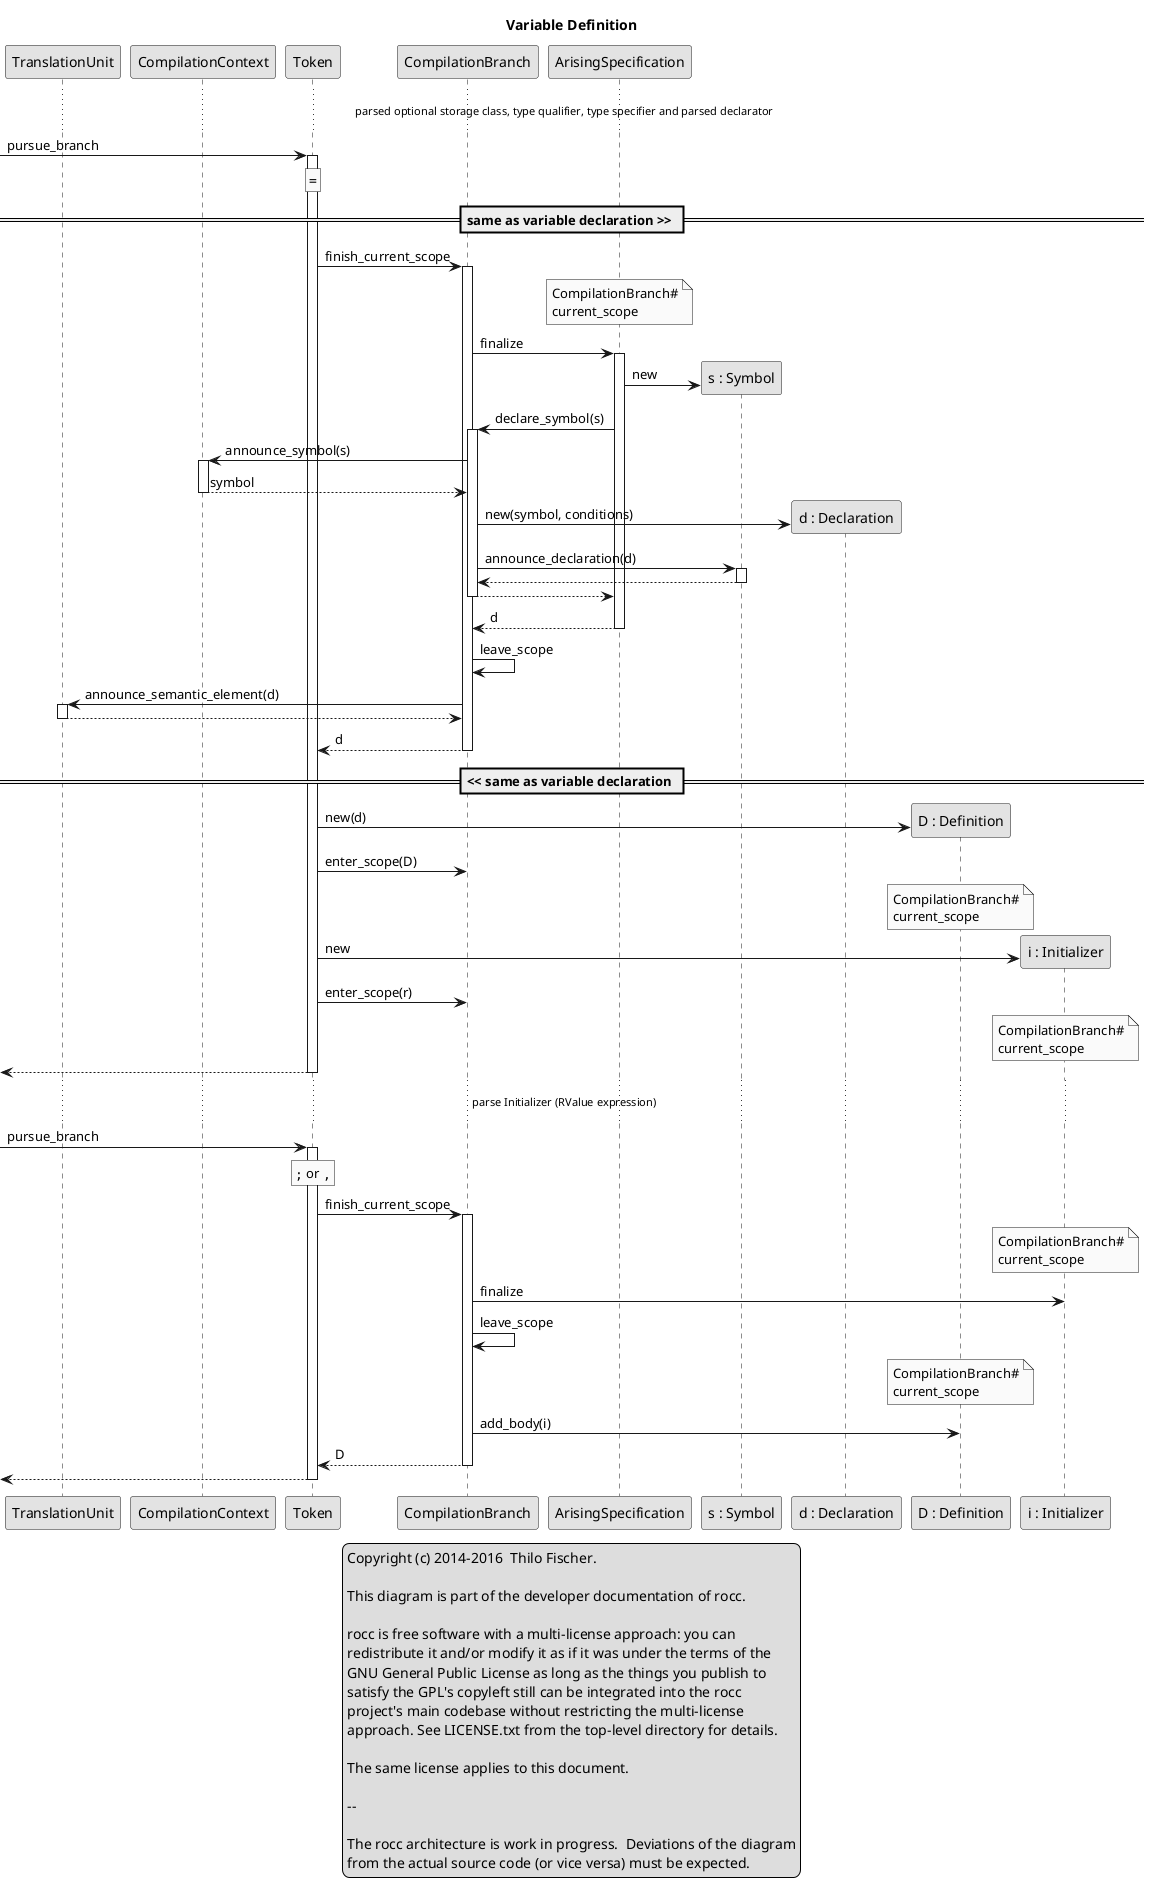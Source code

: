 @startuml

legend center
  Copyright (c) 2014-2016  Thilo Fischer.
  
  This diagram is part of the developer documentation of rocc.
 
  rocc is free software with a multi-license approach: you can
  redistribute it and/or modify it as if it was under the terms of the
  GNU General Public License as long as the things you publish to
  satisfy the GPL's copyleft still can be integrated into the rocc
  project's main codebase without restricting the multi-license
  approach. See LICENSE.txt from the top-level directory for details.
 
  The same license applies to this document.

  --

  The rocc architecture is work in progress.  Deviations of the diagram
  from the actual source code (or vice versa) must be expected.
endlegend

skinparam monochrome true

title Variable Definition

participant TranslationUnit
participant CompilationContext
participant Token
participant CompilationBranch
participant "ArisingSpecification" as ArisingSpecification
participant "s : Symbol" as Symbol
participant "d : Declaration" as Declaration
participant "D : Definition" as Definition
participant "i : Initializer" as Initializer

... parsed optional storage class, type qualifier, type specifier and parsed declarator ...

[-> Token : pursue_branch
rnote over Token : ""=""

activate Token

== same as variable declaration >> ==

Token -> CompilationBranch : finish_current_scope
activate CompilationBranch

note over ArisingSpecification : CompilationBranch#\ncurrent_scope
CompilationBranch -> ArisingSpecification : finalize
activate ArisingSpecification

create Symbol
ArisingSpecification -> Symbol : new

ArisingSpecification -> CompilationBranch : declare_symbol(s)
activate CompilationBranch

CompilationBranch -> CompilationContext : announce_symbol(s)
activate CompilationContext
CompilationBranch <-- CompilationContext : symbol
deactivate CompilationContext

create Declaration
CompilationBranch -> Declaration : new(symbol, conditions)

CompilationBranch -> Symbol : announce_declaration(d)
activate Symbol
CompilationBranch <-- Symbol
deactivate Symbol

ArisingSpecification <-- CompilationBranch
deactivate CompilationBranch

CompilationBranch <-- ArisingSpecification : d
deactivate ArisingSpecification

CompilationBranch -> CompilationBranch : leave_scope

CompilationBranch -> TranslationUnit : announce_semantic_element(d)
activate TranslationUnit
CompilationBranch <-- TranslationUnit
deactivate TranslationUnit

Token <-- CompilationBranch : d
deactivate CompilationBranch

== << same as variable declaration ==

create Definition
Token -> Definition : new(d)
Token -> CompilationBranch : enter_scope(D)
note over Definition : CompilationBranch#\ncurrent_scope

create Initializer
Token -> Initializer : new
Token -> CompilationBranch : enter_scope(r)
note over Initializer : CompilationBranch#\ncurrent_scope

[<-- Token
deactivate Token

... parse Initializer (RValue expression) ...

[-> Token : pursue_branch
rnote over Token : "";"" or "",""

activate Token

Token -> CompilationBranch : finish_current_scope
activate CompilationBranch

note over Initializer : CompilationBranch#\ncurrent_scope
CompilationBranch -> Initializer : finalize

CompilationBranch -> CompilationBranch : leave_scope

note over Definition : CompilationBranch#\ncurrent_scope

CompilationBranch -> Definition : add_body(i)

Token <-- CompilationBranch : D
deactivate CompilationBranch

[<-- Token
deactivate Token

@enduml

